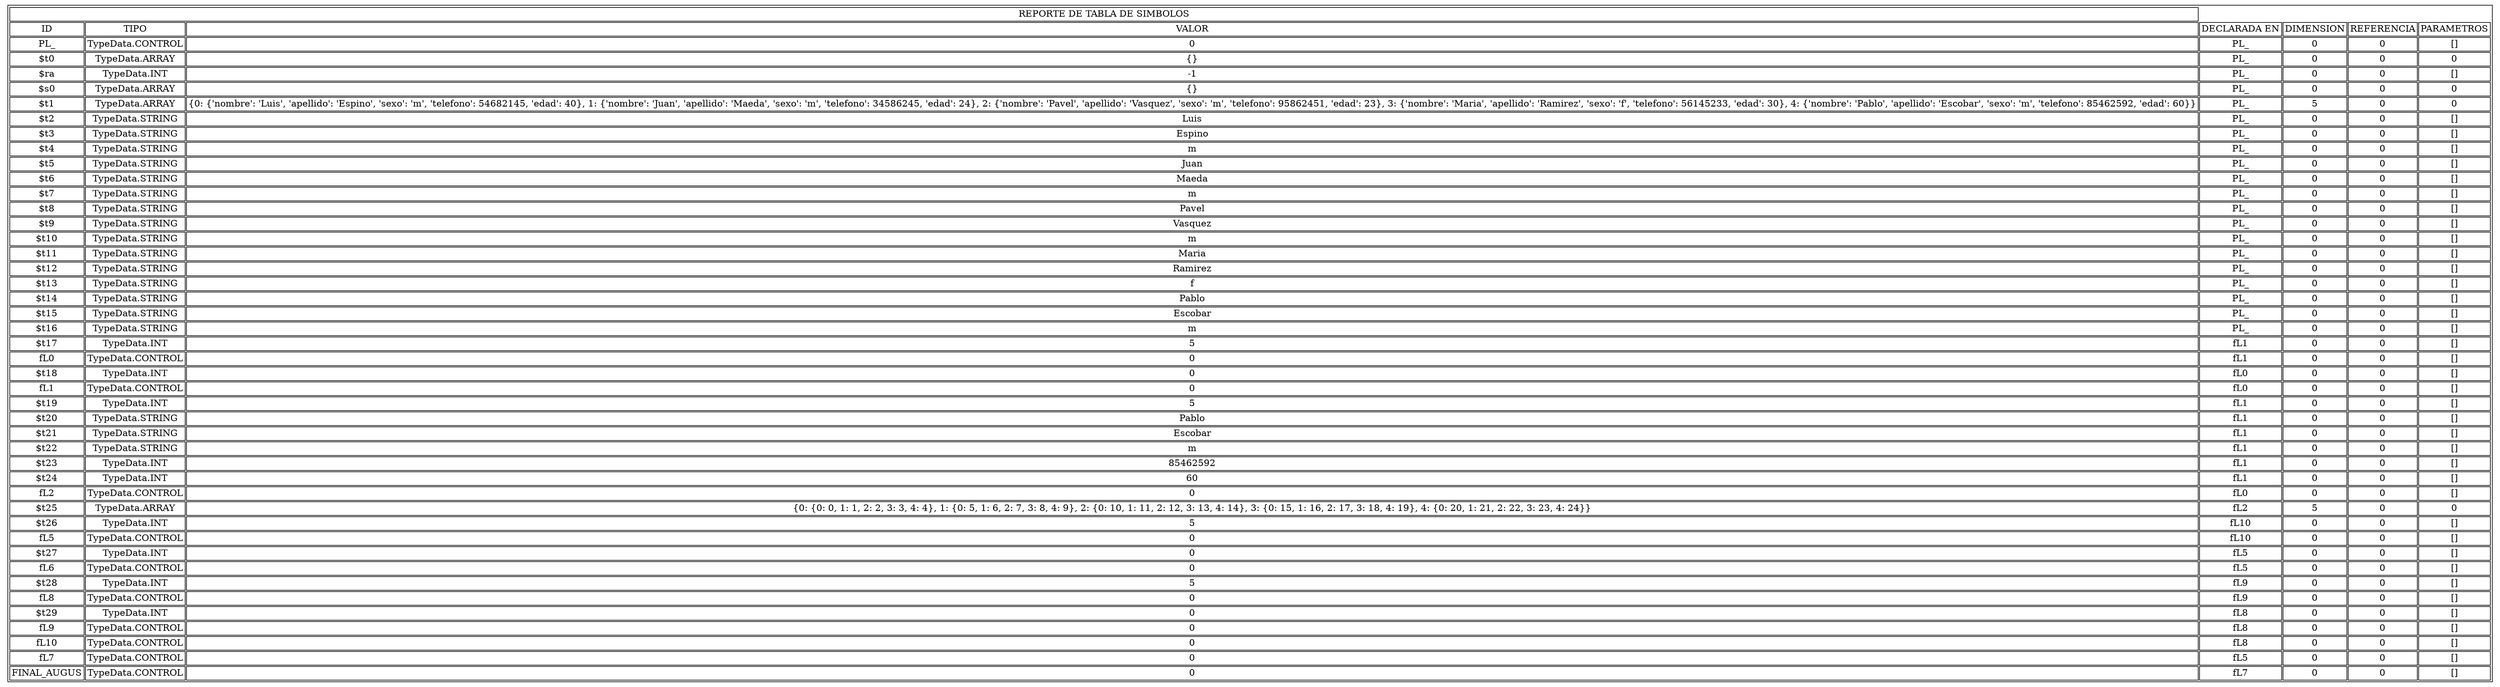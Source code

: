 digraph H { parent [ shape=plaintext label=< <table border='1' cellborder='1'><tr><td colspan="3">REPORTE DE TABLA DE SIMBOLOS</td></tr><tr><td port='port_one'>ID</td><td port='port_two'>TIPO</td><td port='port_three'>VALOR</td><td port='port_four'>DECLARADA EN</td><td port='port_five'>DIMENSION</td><td port='port_six'>REFERENCIA</td><td port='port_seven'>PARAMETROS</td></tr><tr><td port='port_one'>PL_</td><td port='port_two'>TypeData.CONTROL</td><td port='port_three'>0</td><td port='port_four'>PL_</td><td port='port_five'>0</td><td port='port_six'>0</td><td port='port_seven'>[]</td></tr><tr><td port='port_one'>$t0</td><td port='port_two'>TypeData.ARRAY</td><td port='port_three'>{}</td><td port='port_four'>PL_</td><td port='port_five'>0</td><td port='port_six'>0</td><td port='port_seven'>0</td></tr><tr><td port='port_one'>$ra</td><td port='port_two'>TypeData.INT</td><td port='port_three'>-1</td><td port='port_four'>PL_</td><td port='port_five'>0</td><td port='port_six'>0</td><td port='port_seven'>[]</td></tr><tr><td port='port_one'>$s0</td><td port='port_two'>TypeData.ARRAY</td><td port='port_three'>{}</td><td port='port_four'>PL_</td><td port='port_five'>0</td><td port='port_six'>0</td><td port='port_seven'>0</td></tr><tr><td port='port_one'>$t1</td><td port='port_two'>TypeData.ARRAY</td><td port='port_three'>{0: {'nombre': 'Luis', 'apellido': 'Espino', 'sexo': 'm', 'telefono': 54682145, 'edad': 40}, 1: {'nombre': 'Juan', 'apellido': 'Maeda', 'sexo': 'm', 'telefono': 34586245, 'edad': 24}, 2: {'nombre': 'Pavel', 'apellido': 'Vasquez', 'sexo': 'm', 'telefono': 95862451, 'edad': 23}, 3: {'nombre': 'Maria', 'apellido': 'Ramirez', 'sexo': 'f', 'telefono': 56145233, 'edad': 30}, 4: {'nombre': 'Pablo', 'apellido': 'Escobar', 'sexo': 'm', 'telefono': 85462592, 'edad': 60}}</td><td port='port_four'>PL_</td><td port='port_five'>5</td><td port='port_six'>0</td><td port='port_seven'>0</td></tr><tr><td port='port_one'>$t2</td><td port='port_two'>TypeData.STRING</td><td port='port_three'>Luis</td><td port='port_four'>PL_</td><td port='port_five'>0</td><td port='port_six'>0</td><td port='port_seven'>[]</td></tr><tr><td port='port_one'>$t3</td><td port='port_two'>TypeData.STRING</td><td port='port_three'>Espino</td><td port='port_four'>PL_</td><td port='port_five'>0</td><td port='port_six'>0</td><td port='port_seven'>[]</td></tr><tr><td port='port_one'>$t4</td><td port='port_two'>TypeData.STRING</td><td port='port_three'>m</td><td port='port_four'>PL_</td><td port='port_five'>0</td><td port='port_six'>0</td><td port='port_seven'>[]</td></tr><tr><td port='port_one'>$t5</td><td port='port_two'>TypeData.STRING</td><td port='port_three'>Juan</td><td port='port_four'>PL_</td><td port='port_five'>0</td><td port='port_six'>0</td><td port='port_seven'>[]</td></tr><tr><td port='port_one'>$t6</td><td port='port_two'>TypeData.STRING</td><td port='port_three'>Maeda</td><td port='port_four'>PL_</td><td port='port_five'>0</td><td port='port_six'>0</td><td port='port_seven'>[]</td></tr><tr><td port='port_one'>$t7</td><td port='port_two'>TypeData.STRING</td><td port='port_three'>m</td><td port='port_four'>PL_</td><td port='port_five'>0</td><td port='port_six'>0</td><td port='port_seven'>[]</td></tr><tr><td port='port_one'>$t8</td><td port='port_two'>TypeData.STRING</td><td port='port_three'>Pavel</td><td port='port_four'>PL_</td><td port='port_five'>0</td><td port='port_six'>0</td><td port='port_seven'>[]</td></tr><tr><td port='port_one'>$t9</td><td port='port_two'>TypeData.STRING</td><td port='port_three'>Vasquez</td><td port='port_four'>PL_</td><td port='port_five'>0</td><td port='port_six'>0</td><td port='port_seven'>[]</td></tr><tr><td port='port_one'>$t10</td><td port='port_two'>TypeData.STRING</td><td port='port_three'>m</td><td port='port_four'>PL_</td><td port='port_five'>0</td><td port='port_six'>0</td><td port='port_seven'>[]</td></tr><tr><td port='port_one'>$t11</td><td port='port_two'>TypeData.STRING</td><td port='port_three'>Maria</td><td port='port_four'>PL_</td><td port='port_five'>0</td><td port='port_six'>0</td><td port='port_seven'>[]</td></tr><tr><td port='port_one'>$t12</td><td port='port_two'>TypeData.STRING</td><td port='port_three'>Ramirez</td><td port='port_four'>PL_</td><td port='port_five'>0</td><td port='port_six'>0</td><td port='port_seven'>[]</td></tr><tr><td port='port_one'>$t13</td><td port='port_two'>TypeData.STRING</td><td port='port_three'>f</td><td port='port_four'>PL_</td><td port='port_five'>0</td><td port='port_six'>0</td><td port='port_seven'>[]</td></tr><tr><td port='port_one'>$t14</td><td port='port_two'>TypeData.STRING</td><td port='port_three'>Pablo</td><td port='port_four'>PL_</td><td port='port_five'>0</td><td port='port_six'>0</td><td port='port_seven'>[]</td></tr><tr><td port='port_one'>$t15</td><td port='port_two'>TypeData.STRING</td><td port='port_three'>Escobar</td><td port='port_four'>PL_</td><td port='port_five'>0</td><td port='port_six'>0</td><td port='port_seven'>[]</td></tr><tr><td port='port_one'>$t16</td><td port='port_two'>TypeData.STRING</td><td port='port_three'>m</td><td port='port_four'>PL_</td><td port='port_five'>0</td><td port='port_six'>0</td><td port='port_seven'>[]</td></tr><tr><td port='port_one'>$t17</td><td port='port_two'>TypeData.INT</td><td port='port_three'>5</td><td port='port_four'>fL1</td><td port='port_five'>0</td><td port='port_six'>0</td><td port='port_seven'>[]</td></tr><tr><td port='port_one'>fL0</td><td port='port_two'>TypeData.CONTROL</td><td port='port_three'>0</td><td port='port_four'>fL1</td><td port='port_five'>0</td><td port='port_six'>0</td><td port='port_seven'>[]</td></tr><tr><td port='port_one'>$t18</td><td port='port_two'>TypeData.INT</td><td port='port_three'>0</td><td port='port_four'>fL0</td><td port='port_five'>0</td><td port='port_six'>0</td><td port='port_seven'>[]</td></tr><tr><td port='port_one'>fL1</td><td port='port_two'>TypeData.CONTROL</td><td port='port_three'>0</td><td port='port_four'>fL0</td><td port='port_five'>0</td><td port='port_six'>0</td><td port='port_seven'>[]</td></tr><tr><td port='port_one'>$t19</td><td port='port_two'>TypeData.INT</td><td port='port_three'>5</td><td port='port_four'>fL1</td><td port='port_five'>0</td><td port='port_six'>0</td><td port='port_seven'>[]</td></tr><tr><td port='port_one'>$t20</td><td port='port_two'>TypeData.STRING</td><td port='port_three'>Pablo</td><td port='port_four'>fL1</td><td port='port_five'>0</td><td port='port_six'>0</td><td port='port_seven'>[]</td></tr><tr><td port='port_one'>$t21</td><td port='port_two'>TypeData.STRING</td><td port='port_three'>Escobar</td><td port='port_four'>fL1</td><td port='port_five'>0</td><td port='port_six'>0</td><td port='port_seven'>[]</td></tr><tr><td port='port_one'>$t22</td><td port='port_two'>TypeData.STRING</td><td port='port_three'>m</td><td port='port_four'>fL1</td><td port='port_five'>0</td><td port='port_six'>0</td><td port='port_seven'>[]</td></tr><tr><td port='port_one'>$t23</td><td port='port_two'>TypeData.INT</td><td port='port_three'>85462592</td><td port='port_four'>fL1</td><td port='port_five'>0</td><td port='port_six'>0</td><td port='port_seven'>[]</td></tr><tr><td port='port_one'>$t24</td><td port='port_two'>TypeData.INT</td><td port='port_three'>60</td><td port='port_four'>fL1</td><td port='port_five'>0</td><td port='port_six'>0</td><td port='port_seven'>[]</td></tr><tr><td port='port_one'>fL2</td><td port='port_two'>TypeData.CONTROL</td><td port='port_three'>0</td><td port='port_four'>fL0</td><td port='port_five'>0</td><td port='port_six'>0</td><td port='port_seven'>[]</td></tr><tr><td port='port_one'>$t25</td><td port='port_two'>TypeData.ARRAY</td><td port='port_three'>{0: {0: 0, 1: 1, 2: 2, 3: 3, 4: 4}, 1: {0: 5, 1: 6, 2: 7, 3: 8, 4: 9}, 2: {0: 10, 1: 11, 2: 12, 3: 13, 4: 14}, 3: {0: 15, 1: 16, 2: 17, 3: 18, 4: 19}, 4: {0: 20, 1: 21, 2: 22, 3: 23, 4: 24}}</td><td port='port_four'>fL2</td><td port='port_five'>5</td><td port='port_six'>0</td><td port='port_seven'>0</td></tr><tr><td port='port_one'>$t26</td><td port='port_two'>TypeData.INT</td><td port='port_three'>5</td><td port='port_four'>fL10</td><td port='port_five'>0</td><td port='port_six'>0</td><td port='port_seven'>[]</td></tr><tr><td port='port_one'>fL5</td><td port='port_two'>TypeData.CONTROL</td><td port='port_three'>0</td><td port='port_four'>fL10</td><td port='port_five'>0</td><td port='port_six'>0</td><td port='port_seven'>[]</td></tr><tr><td port='port_one'>$t27</td><td port='port_two'>TypeData.INT</td><td port='port_three'>0</td><td port='port_four'>fL5</td><td port='port_five'>0</td><td port='port_six'>0</td><td port='port_seven'>[]</td></tr><tr><td port='port_one'>fL6</td><td port='port_two'>TypeData.CONTROL</td><td port='port_three'>0</td><td port='port_four'>fL5</td><td port='port_five'>0</td><td port='port_six'>0</td><td port='port_seven'>[]</td></tr><tr><td port='port_one'>$t28</td><td port='port_two'>TypeData.INT</td><td port='port_three'>5</td><td port='port_four'>fL9</td><td port='port_five'>0</td><td port='port_six'>0</td><td port='port_seven'>[]</td></tr><tr><td port='port_one'>fL8</td><td port='port_two'>TypeData.CONTROL</td><td port='port_three'>0</td><td port='port_four'>fL9</td><td port='port_five'>0</td><td port='port_six'>0</td><td port='port_seven'>[]</td></tr><tr><td port='port_one'>$t29</td><td port='port_two'>TypeData.INT</td><td port='port_three'>0</td><td port='port_four'>fL8</td><td port='port_five'>0</td><td port='port_six'>0</td><td port='port_seven'>[]</td></tr><tr><td port='port_one'>fL9</td><td port='port_two'>TypeData.CONTROL</td><td port='port_three'>0</td><td port='port_four'>fL8</td><td port='port_five'>0</td><td port='port_six'>0</td><td port='port_seven'>[]</td></tr><tr><td port='port_one'>fL10</td><td port='port_two'>TypeData.CONTROL</td><td port='port_three'>0</td><td port='port_four'>fL8</td><td port='port_five'>0</td><td port='port_six'>0</td><td port='port_seven'>[]</td></tr><tr><td port='port_one'>fL7</td><td port='port_two'>TypeData.CONTROL</td><td port='port_three'>0</td><td port='port_four'>fL5</td><td port='port_five'>0</td><td port='port_six'>0</td><td port='port_seven'>[]</td></tr><tr><td port='port_one'>FINAL_AUGUS</td><td port='port_two'>TypeData.CONTROL</td><td port='port_three'>0</td><td port='port_four'>fL7</td><td port='port_five'>0</td><td port='port_six'>0</td><td port='port_seven'>[]</td></tr></table> >]; }